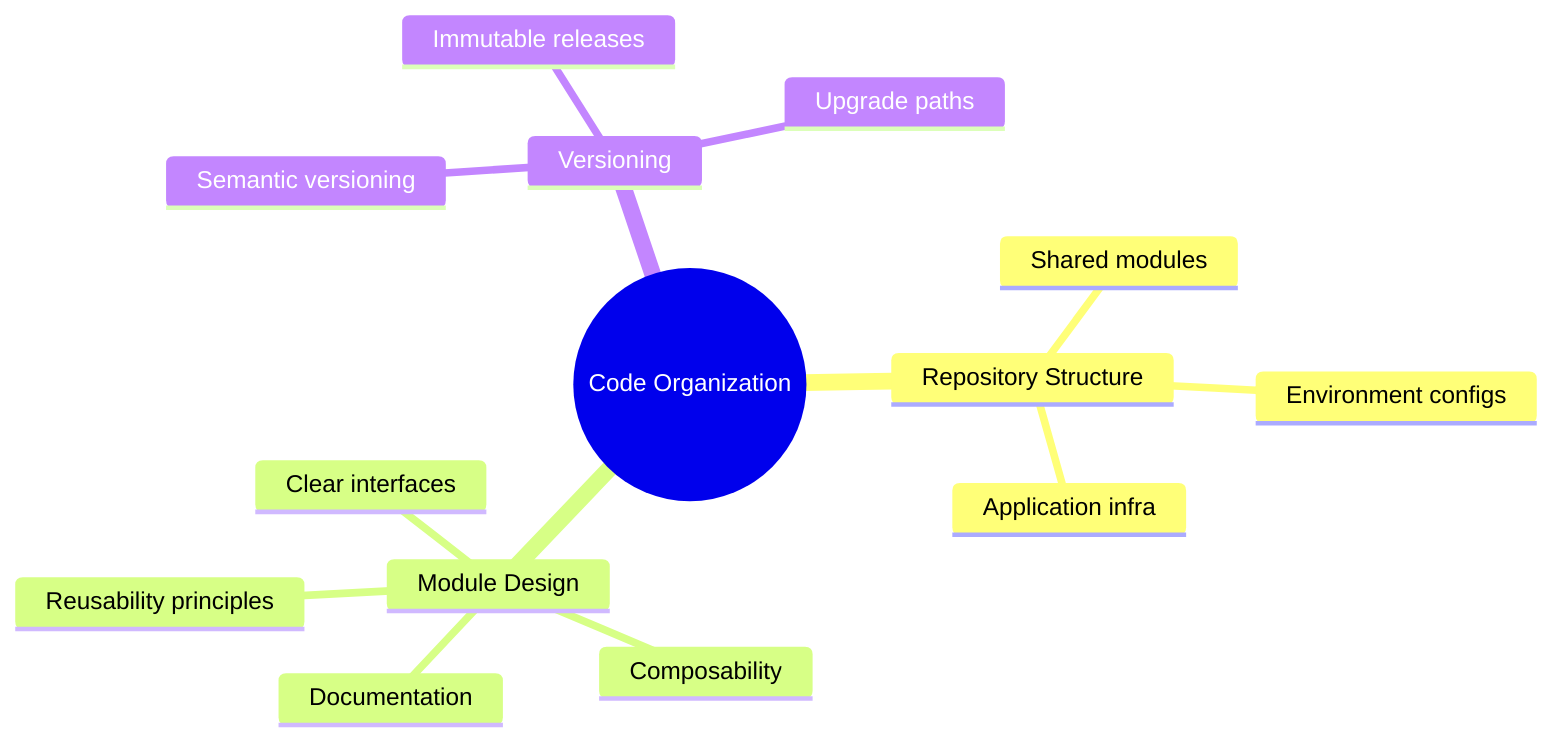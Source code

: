mindmap
  root((Code Organization))
    Repository Structure
      Shared modules
      Environment configs
      Application infra
    Module Design
      Reusability principles
      Composability
      Clear interfaces
      Documentation
    Versioning
      Semantic versioning
      Immutable releases
      Upgrade paths